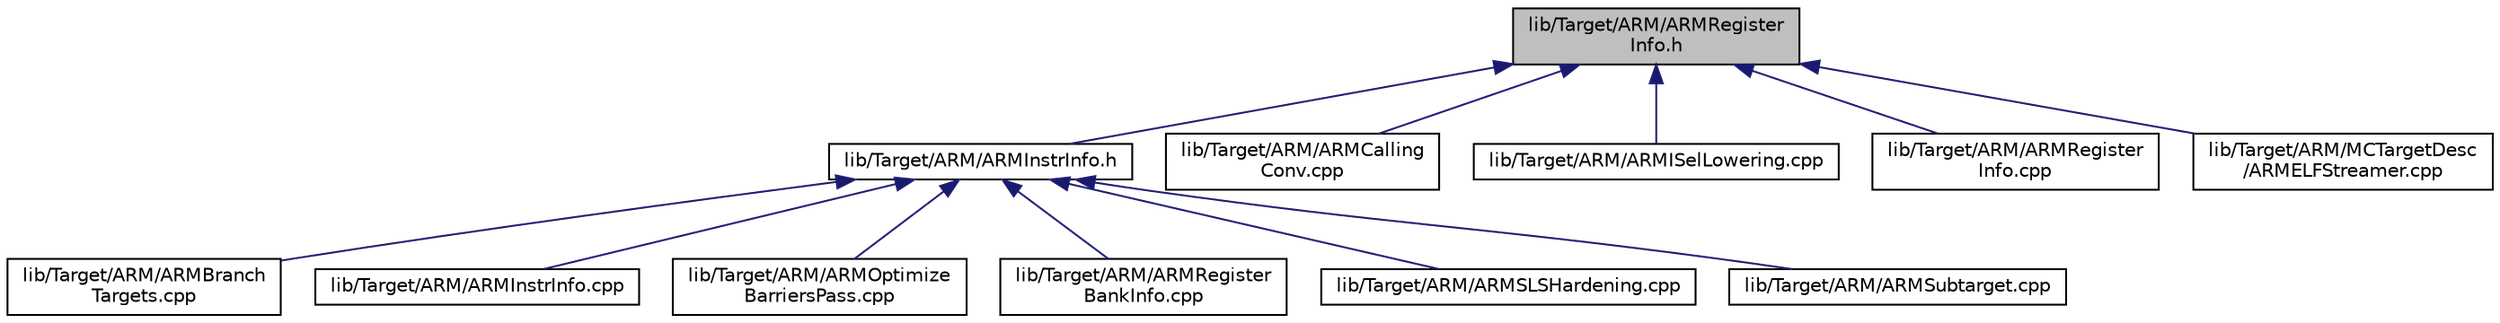 digraph "lib/Target/ARM/ARMRegisterInfo.h"
{
 // LATEX_PDF_SIZE
  bgcolor="transparent";
  edge [fontname="Helvetica",fontsize="10",labelfontname="Helvetica",labelfontsize="10"];
  node [fontname="Helvetica",fontsize="10",shape=record];
  Node1 [label="lib/Target/ARM/ARMRegister\lInfo.h",height=0.2,width=0.4,color="black", fillcolor="grey75", style="filled", fontcolor="black",tooltip=" "];
  Node1 -> Node2 [dir="back",color="midnightblue",fontsize="10",style="solid",fontname="Helvetica"];
  Node2 [label="lib/Target/ARM/ARMInstrInfo.h",height=0.2,width=0.4,color="black",URL="$ARMInstrInfo_8h.html",tooltip=" "];
  Node2 -> Node3 [dir="back",color="midnightblue",fontsize="10",style="solid",fontname="Helvetica"];
  Node3 [label="lib/Target/ARM/ARMBranch\lTargets.cpp",height=0.2,width=0.4,color="black",URL="$ARMBranchTargets_8cpp.html",tooltip=" "];
  Node2 -> Node4 [dir="back",color="midnightblue",fontsize="10",style="solid",fontname="Helvetica"];
  Node4 [label="lib/Target/ARM/ARMInstrInfo.cpp",height=0.2,width=0.4,color="black",URL="$ARMInstrInfo_8cpp.html",tooltip=" "];
  Node2 -> Node5 [dir="back",color="midnightblue",fontsize="10",style="solid",fontname="Helvetica"];
  Node5 [label="lib/Target/ARM/ARMOptimize\lBarriersPass.cpp",height=0.2,width=0.4,color="black",URL="$ARMOptimizeBarriersPass_8cpp.html",tooltip=" "];
  Node2 -> Node6 [dir="back",color="midnightblue",fontsize="10",style="solid",fontname="Helvetica"];
  Node6 [label="lib/Target/ARM/ARMRegister\lBankInfo.cpp",height=0.2,width=0.4,color="black",URL="$ARMRegisterBankInfo_8cpp.html",tooltip=" "];
  Node2 -> Node7 [dir="back",color="midnightblue",fontsize="10",style="solid",fontname="Helvetica"];
  Node7 [label="lib/Target/ARM/ARMSLSHardening.cpp",height=0.2,width=0.4,color="black",URL="$ARMSLSHardening_8cpp.html",tooltip=" "];
  Node2 -> Node8 [dir="back",color="midnightblue",fontsize="10",style="solid",fontname="Helvetica"];
  Node8 [label="lib/Target/ARM/ARMSubtarget.cpp",height=0.2,width=0.4,color="black",URL="$ARMSubtarget_8cpp.html",tooltip=" "];
  Node1 -> Node9 [dir="back",color="midnightblue",fontsize="10",style="solid",fontname="Helvetica"];
  Node9 [label="lib/Target/ARM/ARMCalling\lConv.cpp",height=0.2,width=0.4,color="black",URL="$ARMCallingConv_8cpp.html",tooltip=" "];
  Node1 -> Node10 [dir="back",color="midnightblue",fontsize="10",style="solid",fontname="Helvetica"];
  Node10 [label="lib/Target/ARM/ARMISelLowering.cpp",height=0.2,width=0.4,color="black",URL="$ARMISelLowering_8cpp.html",tooltip=" "];
  Node1 -> Node11 [dir="back",color="midnightblue",fontsize="10",style="solid",fontname="Helvetica"];
  Node11 [label="lib/Target/ARM/ARMRegister\lInfo.cpp",height=0.2,width=0.4,color="black",URL="$ARMRegisterInfo_8cpp.html",tooltip=" "];
  Node1 -> Node12 [dir="back",color="midnightblue",fontsize="10",style="solid",fontname="Helvetica"];
  Node12 [label="lib/Target/ARM/MCTargetDesc\l/ARMELFStreamer.cpp",height=0.2,width=0.4,color="black",URL="$ARMELFStreamer_8cpp.html",tooltip=" "];
}
